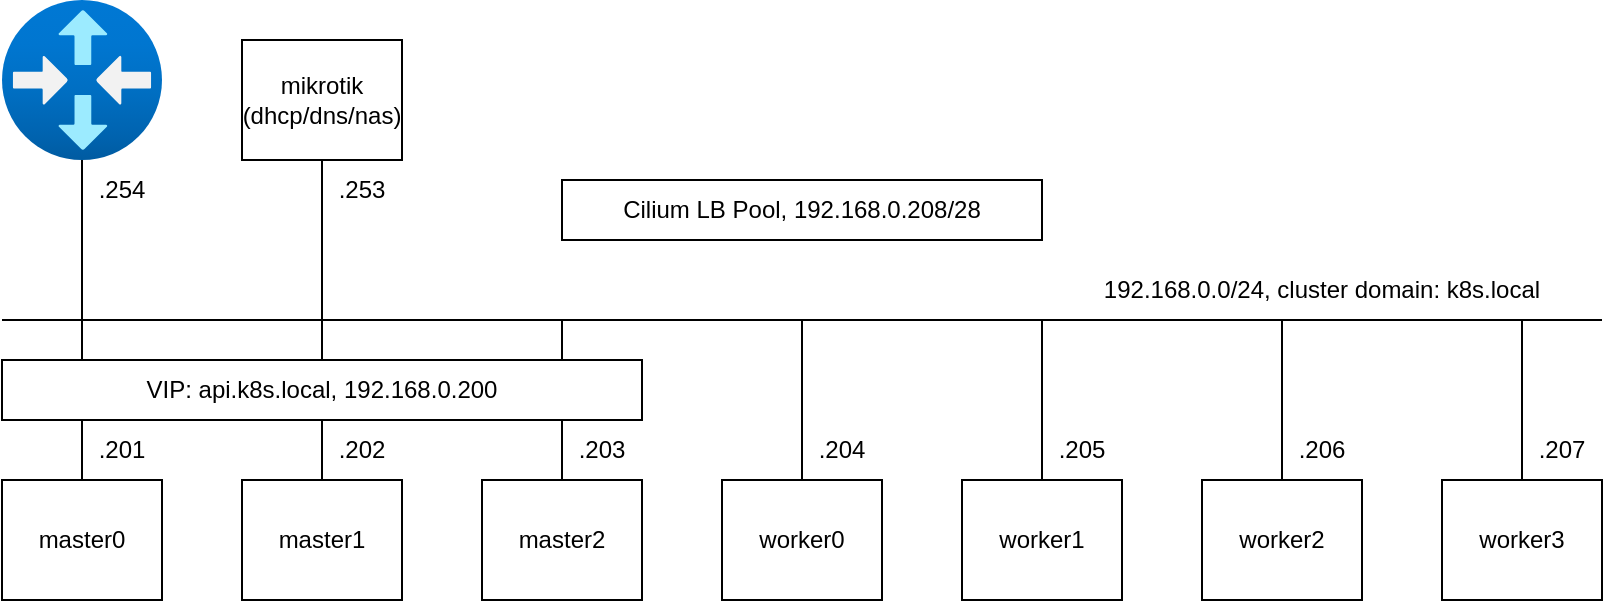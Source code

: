 <mxfile>
    <diagram name="Page-1" id="XNZ1OW9nHd5t7U3kOUpD">
        <mxGraphModel dx="899" dy="1199" grid="1" gridSize="10" guides="1" tooltips="1" connect="1" arrows="1" fold="1" page="1" pageScale="1" pageWidth="850" pageHeight="1100" background="none" math="0" shadow="0">
            <root>
                <mxCell id="0"/>
                <mxCell id="1" parent="0"/>
                <mxCell id="-EaYVGYUKZsS2KPxKQR_-2" value="" style="endArrow=none;html=1;rounded=0;" parent="1" edge="1">
                    <mxGeometry width="50" height="50" relative="1" as="geometry">
                        <mxPoint x="40" y="280" as="sourcePoint"/>
                        <mxPoint x="840" y="280" as="targetPoint"/>
                    </mxGeometry>
                </mxCell>
                <mxCell id="-EaYVGYUKZsS2KPxKQR_-4" value="master0" style="rounded=0;whiteSpace=wrap;html=1;" parent="1" vertex="1">
                    <mxGeometry x="40" y="360" width="80" height="60" as="geometry"/>
                </mxCell>
                <mxCell id="-EaYVGYUKZsS2KPxKQR_-5" value="master1" style="rounded=0;whiteSpace=wrap;html=1;" parent="1" vertex="1">
                    <mxGeometry x="160" y="360" width="80" height="60" as="geometry"/>
                </mxCell>
                <mxCell id="-EaYVGYUKZsS2KPxKQR_-6" value="master2" style="rounded=0;whiteSpace=wrap;html=1;" parent="1" vertex="1">
                    <mxGeometry x="280" y="360" width="80" height="60" as="geometry"/>
                </mxCell>
                <mxCell id="-EaYVGYUKZsS2KPxKQR_-7" value="worker0" style="rounded=0;whiteSpace=wrap;html=1;" parent="1" vertex="1">
                    <mxGeometry x="400" y="360" width="80" height="60" as="geometry"/>
                </mxCell>
                <mxCell id="-EaYVGYUKZsS2KPxKQR_-8" value="worker1" style="rounded=0;whiteSpace=wrap;html=1;" parent="1" vertex="1">
                    <mxGeometry x="520" y="360" width="80" height="60" as="geometry"/>
                </mxCell>
                <mxCell id="-EaYVGYUKZsS2KPxKQR_-9" value="worker2" style="rounded=0;whiteSpace=wrap;html=1;" parent="1" vertex="1">
                    <mxGeometry x="640" y="360" width="80" height="60" as="geometry"/>
                </mxCell>
                <mxCell id="-EaYVGYUKZsS2KPxKQR_-10" value="worker3" style="rounded=0;whiteSpace=wrap;html=1;" parent="1" vertex="1">
                    <mxGeometry x="760" y="360" width="80" height="60" as="geometry"/>
                </mxCell>
                <mxCell id="-EaYVGYUKZsS2KPxKQR_-12" value="" style="endArrow=none;html=1;rounded=0;" parent="1" target="-EaYVGYUKZsS2KPxKQR_-22" edge="1">
                    <mxGeometry width="50" height="50" relative="1" as="geometry">
                        <mxPoint x="80" y="280" as="sourcePoint"/>
                        <mxPoint x="80" y="240" as="targetPoint"/>
                    </mxGeometry>
                </mxCell>
                <mxCell id="-EaYVGYUKZsS2KPxKQR_-13" value="" style="endArrow=none;html=1;rounded=0;exitX=0.5;exitY=0;exitDx=0;exitDy=0;" parent="1" source="-EaYVGYUKZsS2KPxKQR_-4" edge="1">
                    <mxGeometry width="50" height="50" relative="1" as="geometry">
                        <mxPoint x="90" y="290" as="sourcePoint"/>
                        <mxPoint x="80" y="280" as="targetPoint"/>
                    </mxGeometry>
                </mxCell>
                <mxCell id="-EaYVGYUKZsS2KPxKQR_-14" value="" style="endArrow=none;html=1;rounded=0;exitX=0.5;exitY=0;exitDx=0;exitDy=0;" parent="1" source="-EaYVGYUKZsS2KPxKQR_-5" edge="1">
                    <mxGeometry width="50" height="50" relative="1" as="geometry">
                        <mxPoint x="100" y="300" as="sourcePoint"/>
                        <mxPoint x="200" y="280" as="targetPoint"/>
                    </mxGeometry>
                </mxCell>
                <mxCell id="-EaYVGYUKZsS2KPxKQR_-15" value="" style="endArrow=none;html=1;rounded=0;exitX=0.5;exitY=0;exitDx=0;exitDy=0;" parent="1" source="-EaYVGYUKZsS2KPxKQR_-6" edge="1">
                    <mxGeometry width="50" height="50" relative="1" as="geometry">
                        <mxPoint x="110" y="310" as="sourcePoint"/>
                        <mxPoint x="320" y="280" as="targetPoint"/>
                    </mxGeometry>
                </mxCell>
                <mxCell id="-EaYVGYUKZsS2KPxKQR_-16" value="" style="endArrow=none;html=1;rounded=0;exitX=0.5;exitY=0;exitDx=0;exitDy=0;" parent="1" source="-EaYVGYUKZsS2KPxKQR_-7" edge="1">
                    <mxGeometry width="50" height="50" relative="1" as="geometry">
                        <mxPoint x="120" y="320" as="sourcePoint"/>
                        <mxPoint x="440" y="280" as="targetPoint"/>
                    </mxGeometry>
                </mxCell>
                <mxCell id="-EaYVGYUKZsS2KPxKQR_-17" value="" style="endArrow=none;html=1;rounded=0;exitX=0.5;exitY=0;exitDx=0;exitDy=0;" parent="1" source="-EaYVGYUKZsS2KPxKQR_-8" edge="1">
                    <mxGeometry width="50" height="50" relative="1" as="geometry">
                        <mxPoint x="130" y="330" as="sourcePoint"/>
                        <mxPoint x="560" y="280" as="targetPoint"/>
                    </mxGeometry>
                </mxCell>
                <mxCell id="-EaYVGYUKZsS2KPxKQR_-18" value="" style="endArrow=none;html=1;rounded=0;exitX=0.5;exitY=0;exitDx=0;exitDy=0;" parent="1" source="-EaYVGYUKZsS2KPxKQR_-9" edge="1">
                    <mxGeometry width="50" height="50" relative="1" as="geometry">
                        <mxPoint x="140" y="340" as="sourcePoint"/>
                        <mxPoint x="680" y="280" as="targetPoint"/>
                    </mxGeometry>
                </mxCell>
                <mxCell id="-EaYVGYUKZsS2KPxKQR_-19" value="" style="endArrow=none;html=1;rounded=0;exitX=0.5;exitY=0;exitDx=0;exitDy=0;" parent="1" source="-EaYVGYUKZsS2KPxKQR_-10" edge="1">
                    <mxGeometry width="50" height="50" relative="1" as="geometry">
                        <mxPoint x="150" y="350" as="sourcePoint"/>
                        <mxPoint x="800" y="280" as="targetPoint"/>
                    </mxGeometry>
                </mxCell>
                <mxCell id="-EaYVGYUKZsS2KPxKQR_-20" value="mikrotik&lt;br&gt;(dhcp/dns/nas)" style="rounded=0;whiteSpace=wrap;html=1;" parent="1" vertex="1">
                    <mxGeometry x="160" y="140" width="80" height="60" as="geometry"/>
                </mxCell>
                <mxCell id="-EaYVGYUKZsS2KPxKQR_-21" value="" style="endArrow=none;html=1;rounded=0;entryX=0.5;entryY=1;entryDx=0;entryDy=0;" parent="1" target="-EaYVGYUKZsS2KPxKQR_-20" edge="1">
                    <mxGeometry width="50" height="50" relative="1" as="geometry">
                        <mxPoint x="200" y="280" as="sourcePoint"/>
                        <mxPoint x="90" y="250" as="targetPoint"/>
                    </mxGeometry>
                </mxCell>
                <mxCell id="-EaYVGYUKZsS2KPxKQR_-22" value="" style="image;aspect=fixed;html=1;points=[];align=center;fontSize=12;image=img/lib/azure2/networking/Virtual_Router.svg;" parent="1" vertex="1">
                    <mxGeometry x="40" y="120" width="80" height="80" as="geometry"/>
                </mxCell>
                <mxCell id="-EaYVGYUKZsS2KPxKQR_-23" value=".254" style="text;html=1;align=center;verticalAlign=middle;whiteSpace=wrap;rounded=0;" parent="1" vertex="1">
                    <mxGeometry x="80" y="200" width="40" height="30" as="geometry"/>
                </mxCell>
                <mxCell id="-EaYVGYUKZsS2KPxKQR_-24" value=".253" style="text;html=1;align=center;verticalAlign=middle;whiteSpace=wrap;rounded=0;" parent="1" vertex="1">
                    <mxGeometry x="200" y="200" width="40" height="30" as="geometry"/>
                </mxCell>
                <mxCell id="-EaYVGYUKZsS2KPxKQR_-25" value=".201" style="text;html=1;align=center;verticalAlign=middle;whiteSpace=wrap;rounded=0;" parent="1" vertex="1">
                    <mxGeometry x="80" y="330" width="40" height="30" as="geometry"/>
                </mxCell>
                <mxCell id="-EaYVGYUKZsS2KPxKQR_-26" value=".202" style="text;html=1;align=center;verticalAlign=middle;whiteSpace=wrap;rounded=0;" parent="1" vertex="1">
                    <mxGeometry x="200" y="330" width="40" height="30" as="geometry"/>
                </mxCell>
                <mxCell id="-EaYVGYUKZsS2KPxKQR_-27" value=".203" style="text;html=1;align=center;verticalAlign=middle;whiteSpace=wrap;rounded=0;" parent="1" vertex="1">
                    <mxGeometry x="320" y="330" width="40" height="30" as="geometry"/>
                </mxCell>
                <mxCell id="-EaYVGYUKZsS2KPxKQR_-28" value=".204" style="text;html=1;align=center;verticalAlign=middle;whiteSpace=wrap;rounded=0;" parent="1" vertex="1">
                    <mxGeometry x="440" y="330" width="40" height="30" as="geometry"/>
                </mxCell>
                <mxCell id="-EaYVGYUKZsS2KPxKQR_-29" value=".205" style="text;html=1;align=center;verticalAlign=middle;whiteSpace=wrap;rounded=0;" parent="1" vertex="1">
                    <mxGeometry x="560" y="330" width="40" height="30" as="geometry"/>
                </mxCell>
                <mxCell id="-EaYVGYUKZsS2KPxKQR_-30" value=".206" style="text;html=1;align=center;verticalAlign=middle;whiteSpace=wrap;rounded=0;" parent="1" vertex="1">
                    <mxGeometry x="680" y="330" width="40" height="30" as="geometry"/>
                </mxCell>
                <mxCell id="-EaYVGYUKZsS2KPxKQR_-31" value=".207" style="text;html=1;align=center;verticalAlign=middle;whiteSpace=wrap;rounded=0;" parent="1" vertex="1">
                    <mxGeometry x="800" y="330" width="40" height="30" as="geometry"/>
                </mxCell>
                <mxCell id="-EaYVGYUKZsS2KPxKQR_-32" value="192.168.0.0/24, cluster domain: k8s.local" style="text;html=1;align=center;verticalAlign=middle;whiteSpace=wrap;rounded=0;" parent="1" vertex="1">
                    <mxGeometry x="560" y="250" width="280" height="30" as="geometry"/>
                </mxCell>
                <mxCell id="-EaYVGYUKZsS2KPxKQR_-35" value="VIP: api.k8s.local, 192.168.0.200" style="rounded=0;whiteSpace=wrap;html=1;" parent="1" vertex="1">
                    <mxGeometry x="40" y="300" width="320" height="30" as="geometry"/>
                </mxCell>
                <mxCell id="G9sFYb8horFvD1Gz9gfh-1" value="Cilium LB Pool, 192.168.0.208/28" style="rounded=0;whiteSpace=wrap;html=1;" parent="1" vertex="1">
                    <mxGeometry x="320" y="210" width="240" height="30" as="geometry"/>
                </mxCell>
            </root>
        </mxGraphModel>
    </diagram>
</mxfile>
